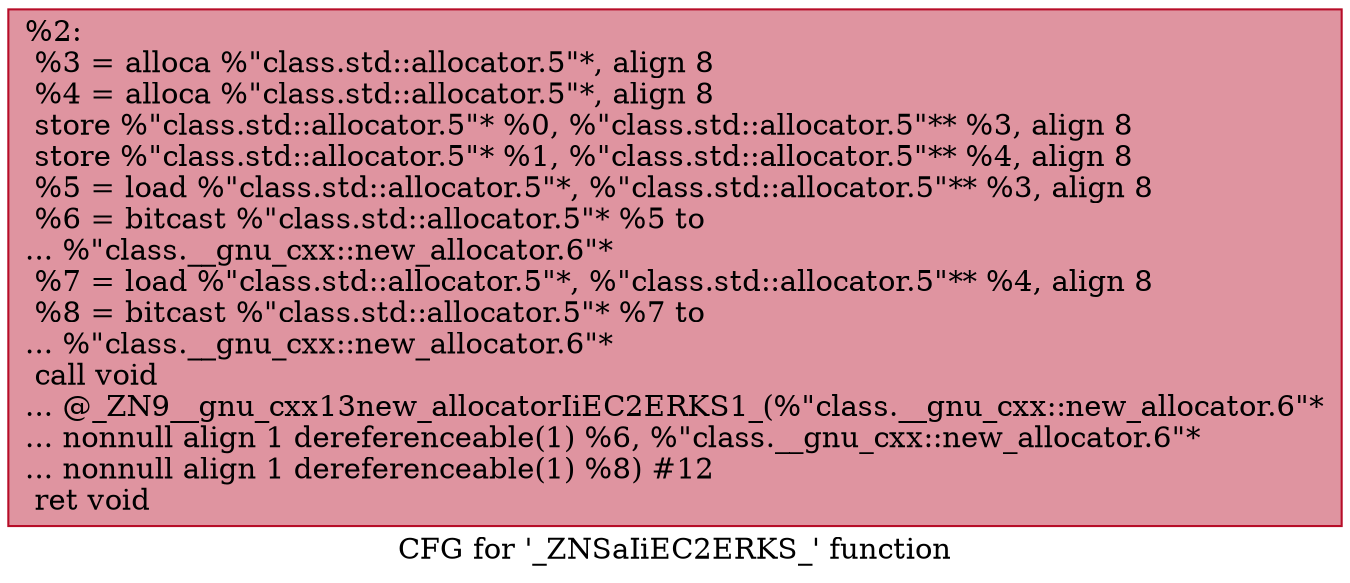digraph "CFG for '_ZNSaIiEC2ERKS_' function" {
	label="CFG for '_ZNSaIiEC2ERKS_' function";

	Node0x5604d28a7060 [shape=record,color="#b70d28ff", style=filled, fillcolor="#b70d2870",label="{%2:\l  %3 = alloca %\"class.std::allocator.5\"*, align 8\l  %4 = alloca %\"class.std::allocator.5\"*, align 8\l  store %\"class.std::allocator.5\"* %0, %\"class.std::allocator.5\"** %3, align 8\l  store %\"class.std::allocator.5\"* %1, %\"class.std::allocator.5\"** %4, align 8\l  %5 = load %\"class.std::allocator.5\"*, %\"class.std::allocator.5\"** %3, align 8\l  %6 = bitcast %\"class.std::allocator.5\"* %5 to\l... %\"class.__gnu_cxx::new_allocator.6\"*\l  %7 = load %\"class.std::allocator.5\"*, %\"class.std::allocator.5\"** %4, align 8\l  %8 = bitcast %\"class.std::allocator.5\"* %7 to\l... %\"class.__gnu_cxx::new_allocator.6\"*\l  call void\l... @_ZN9__gnu_cxx13new_allocatorIiEC2ERKS1_(%\"class.__gnu_cxx::new_allocator.6\"*\l... nonnull align 1 dereferenceable(1) %6, %\"class.__gnu_cxx::new_allocator.6\"*\l... nonnull align 1 dereferenceable(1) %8) #12\l  ret void\l}"];
}
